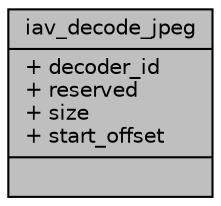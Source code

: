 digraph "iav_decode_jpeg"
{
 // INTERACTIVE_SVG=YES
 // LATEX_PDF_SIZE
  bgcolor="transparent";
  edge [fontname="Helvetica",fontsize="10",labelfontname="Helvetica",labelfontsize="10"];
  node [fontname="Helvetica",fontsize="10",shape=record];
  Node1 [label="{iav_decode_jpeg\n|+ decoder_id\l+ reserved\l+ size\l+ start_offset\l|}",height=0.2,width=0.4,color="black", fillcolor="grey75", style="filled", fontcolor="black",tooltip=" "];
}
